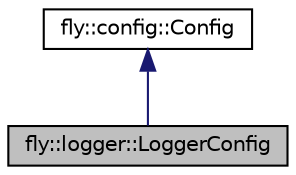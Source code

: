 digraph "fly::logger::LoggerConfig"
{
 // LATEX_PDF_SIZE
  edge [fontname="Helvetica",fontsize="10",labelfontname="Helvetica",labelfontsize="10"];
  node [fontname="Helvetica",fontsize="10",shape=record];
  Node1 [label="fly::logger::LoggerConfig",height=0.2,width=0.4,color="black", fillcolor="grey75", style="filled", fontcolor="black",tooltip=" "];
  Node2 -> Node1 [dir="back",color="midnightblue",fontsize="10",style="solid",fontname="Helvetica"];
  Node2 [label="fly::config::Config",height=0.2,width=0.4,color="black", fillcolor="white", style="filled",URL="$classfly_1_1config_1_1_config.html",tooltip=" "];
}
